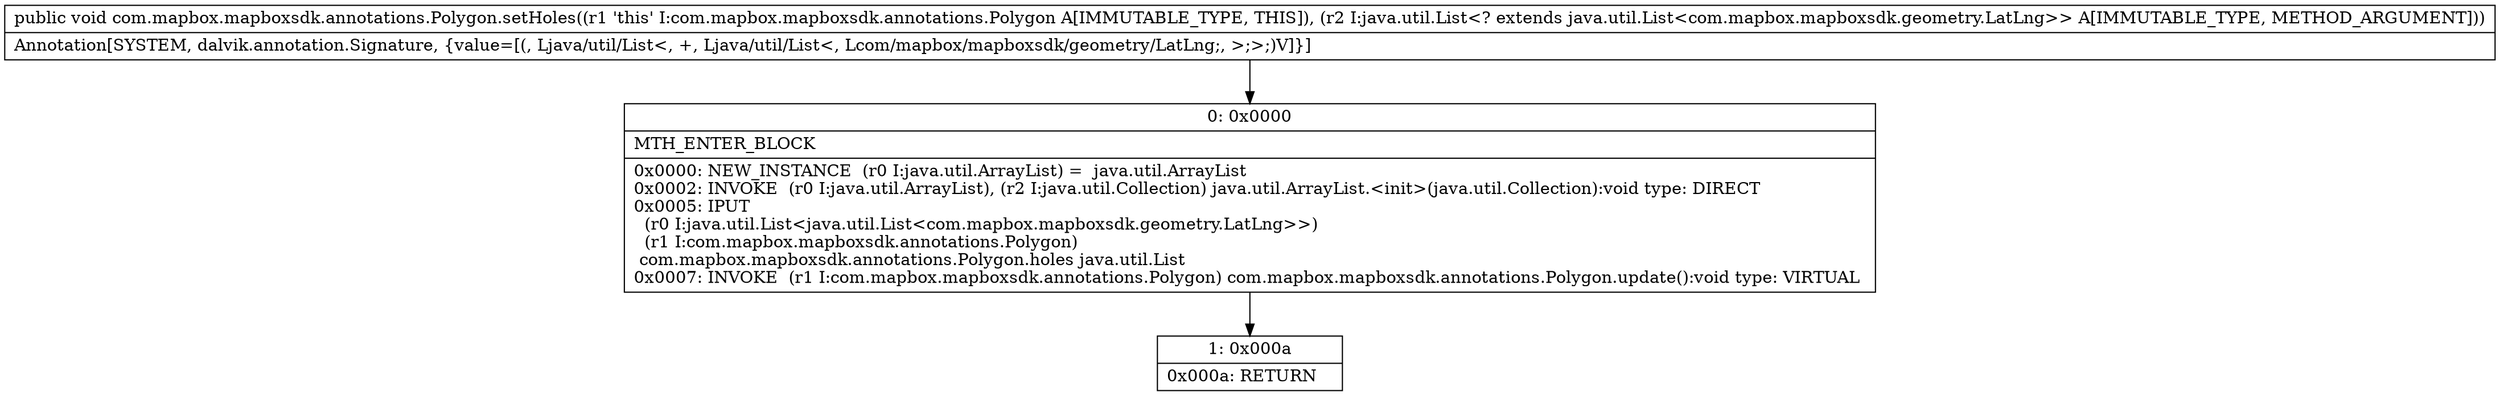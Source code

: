 digraph "CFG forcom.mapbox.mapboxsdk.annotations.Polygon.setHoles(Ljava\/util\/List;)V" {
Node_0 [shape=record,label="{0\:\ 0x0000|MTH_ENTER_BLOCK\l|0x0000: NEW_INSTANCE  (r0 I:java.util.ArrayList) =  java.util.ArrayList \l0x0002: INVOKE  (r0 I:java.util.ArrayList), (r2 I:java.util.Collection) java.util.ArrayList.\<init\>(java.util.Collection):void type: DIRECT \l0x0005: IPUT  \l  (r0 I:java.util.List\<java.util.List\<com.mapbox.mapboxsdk.geometry.LatLng\>\>)\l  (r1 I:com.mapbox.mapboxsdk.annotations.Polygon)\l com.mapbox.mapboxsdk.annotations.Polygon.holes java.util.List \l0x0007: INVOKE  (r1 I:com.mapbox.mapboxsdk.annotations.Polygon) com.mapbox.mapboxsdk.annotations.Polygon.update():void type: VIRTUAL \l}"];
Node_1 [shape=record,label="{1\:\ 0x000a|0x000a: RETURN   \l}"];
MethodNode[shape=record,label="{public void com.mapbox.mapboxsdk.annotations.Polygon.setHoles((r1 'this' I:com.mapbox.mapboxsdk.annotations.Polygon A[IMMUTABLE_TYPE, THIS]), (r2 I:java.util.List\<? extends java.util.List\<com.mapbox.mapboxsdk.geometry.LatLng\>\> A[IMMUTABLE_TYPE, METHOD_ARGUMENT]))  | Annotation[SYSTEM, dalvik.annotation.Signature, \{value=[(, Ljava\/util\/List\<, +, Ljava\/util\/List\<, Lcom\/mapbox\/mapboxsdk\/geometry\/LatLng;, \>;\>;)V]\}]\l}"];
MethodNode -> Node_0;
Node_0 -> Node_1;
}

